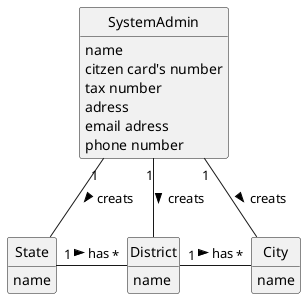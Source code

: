 @startuml
'https://plantuml.com/sequence-diagram
skinparam monochrome true
skinparam packageStyle rectangle
skinparam shadowing false

'left to right direction

skinparam classAttributeIconSize 0

hide circle
hide methods

class SystemAdmin {
name
citzen card's number
tax number
adress
email adress
phone number
}

class State {
name
}

class District {
name
}

class City {
name
}

SystemAdmin "1" -- State : creats >
SystemAdmin "1" -- District : creats >
SystemAdmin "1"-- City : creats >

State "1" - "*" District : has >
District "1" - "*" City : has >
@enduml